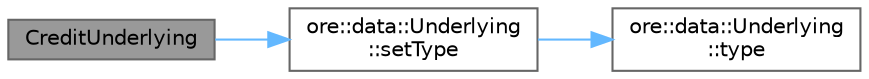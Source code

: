 digraph "CreditUnderlying"
{
 // INTERACTIVE_SVG=YES
 // LATEX_PDF_SIZE
  bgcolor="transparent";
  edge [fontname=Helvetica,fontsize=10,labelfontname=Helvetica,labelfontsize=10];
  node [fontname=Helvetica,fontsize=10,shape=box,height=0.2,width=0.4];
  rankdir="LR";
  Node1 [label="CreditUnderlying",height=0.2,width=0.4,color="gray40", fillcolor="grey60", style="filled", fontcolor="black",tooltip="Default Constructor."];
  Node1 -> Node2 [color="steelblue1",style="solid"];
  Node2 [label="ore::data::Underlying\l::setType",height=0.2,width=0.4,color="grey40", fillcolor="white", style="filled",URL="$classore_1_1data_1_1_underlying.html#aafc7b3e0e653e15f2434a4e7d15cc7cf",tooltip=" "];
  Node2 -> Node3 [color="steelblue1",style="solid"];
  Node3 [label="ore::data::Underlying\l::type",height=0.2,width=0.4,color="grey40", fillcolor="white", style="filled",URL="$classore_1_1data_1_1_underlying.html#a4acb75b8abcd83a41915c116edbd003c",tooltip=" "];
}
